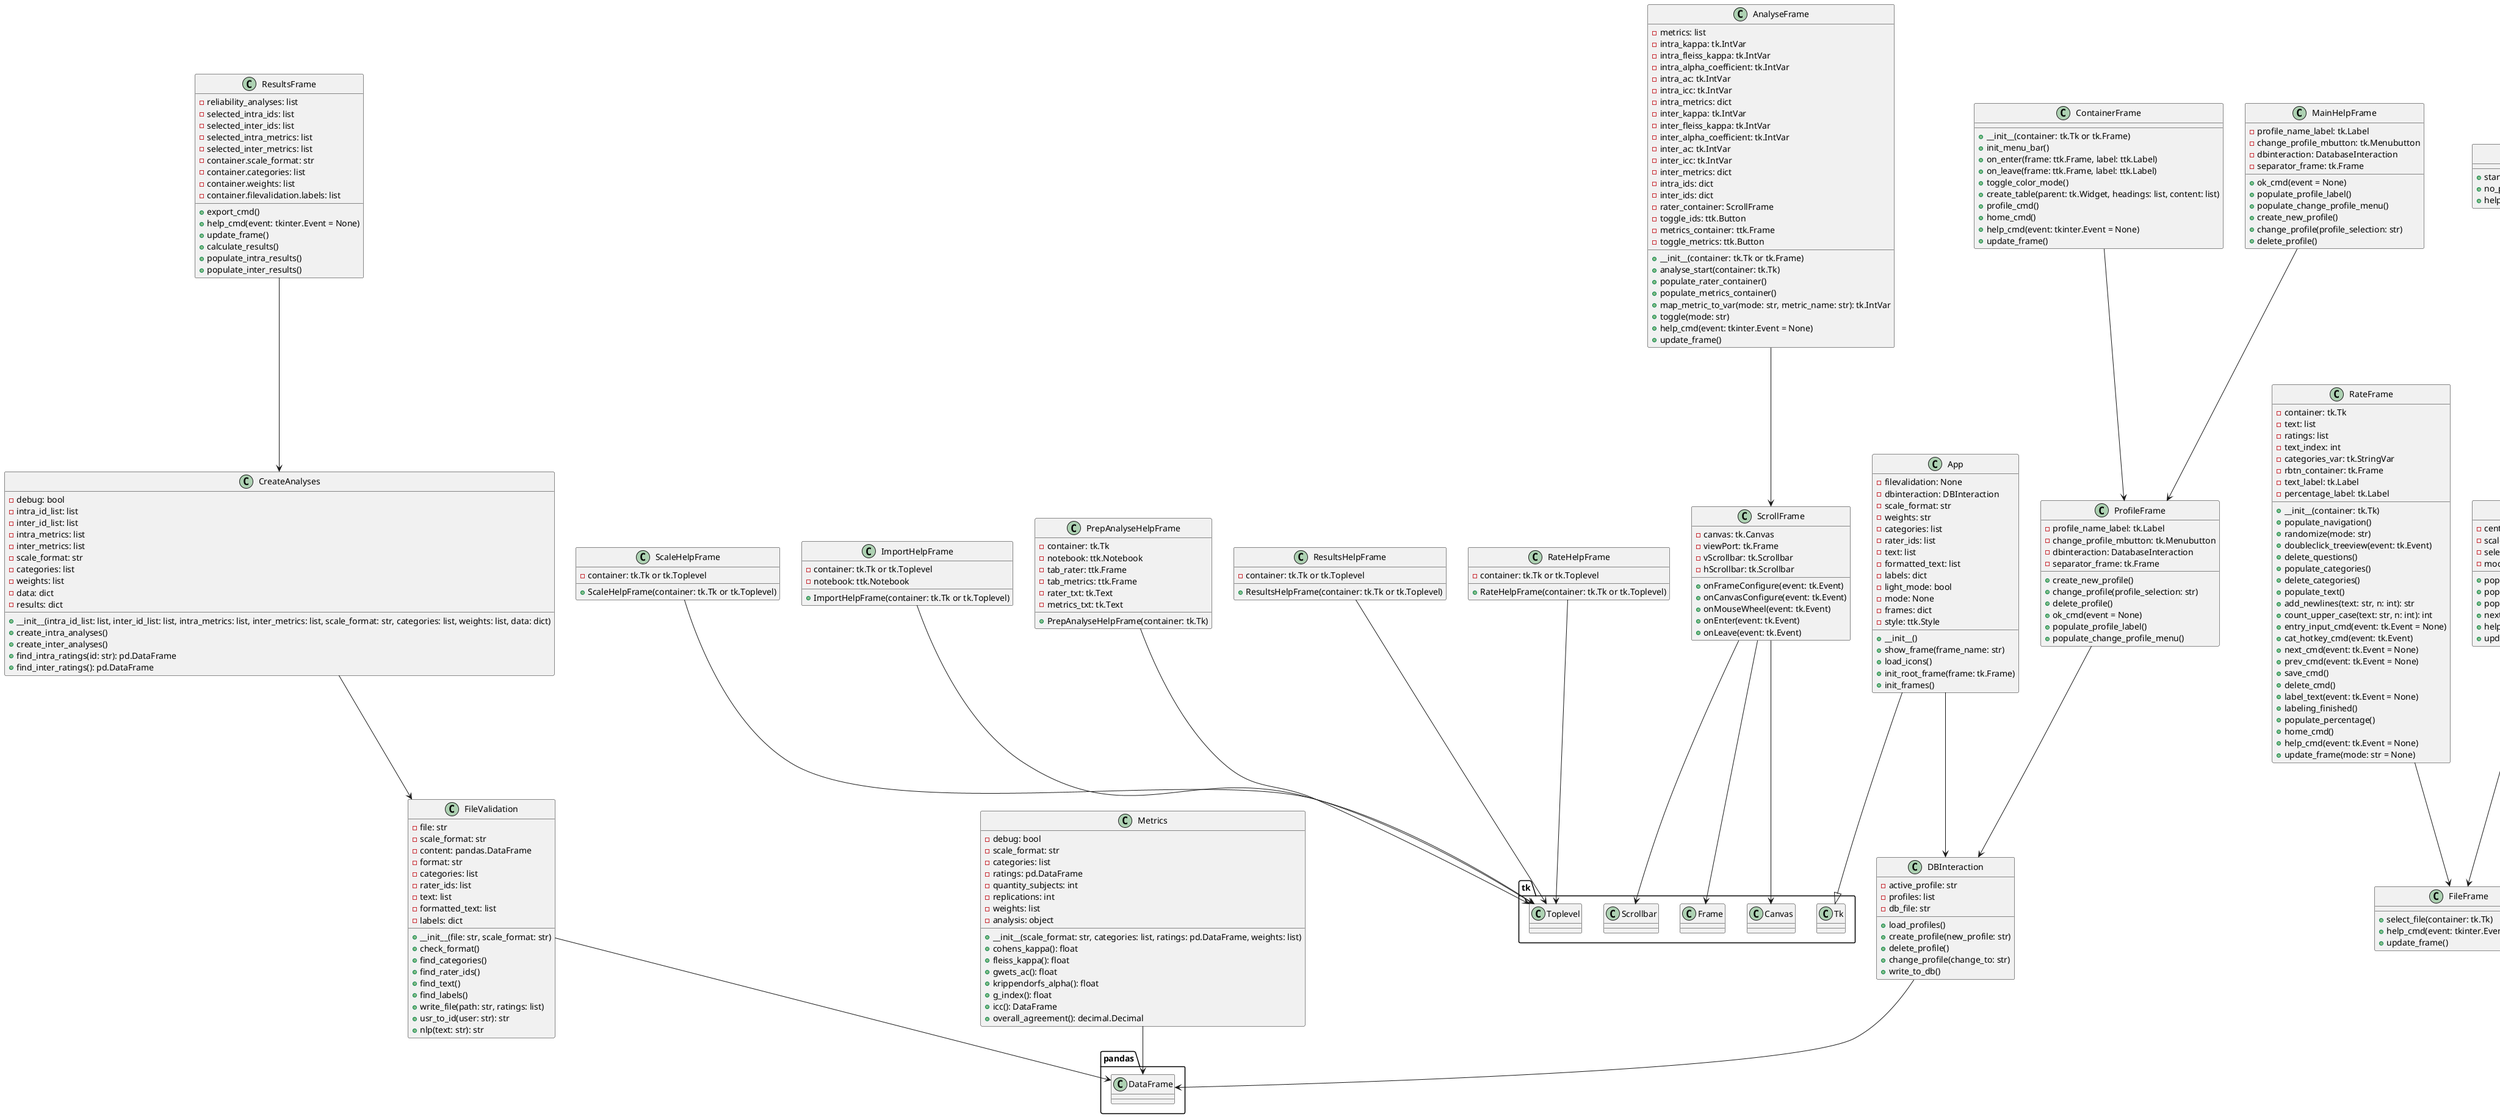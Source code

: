 
@startuml
' This UML class diagram represents the structure of a software project.
' It includes classes, their attributes, methods, and relationships.
' The diagram is generated directly from the provided information.

' Define classes with attributes and methods
class App {
    - filevalidation: None
    - dbinteraction: DBInteraction
    - scale_format: str
    - weights: str
    - categories: list
    - rater_ids: list
    - text: list
    - formatted_text: list
    - labels: dict
    - light_mode: bool
    - mode: None
    - frames: dict
    - style: ttk.Style
    + __init__()
    + show_frame(frame_name: str)
    + load_icons()
    + init_root_frame(frame: tk.Frame)
    + init_frames()
}

class CreateAnalyses {
    - debug: bool
    - intra_id_list: list
    - inter_id_list: list
    - intra_metrics: list
    - inter_metrics: list
    - scale_format: str
    - categories: list
    - weights: list
    - data: dict
    - results: dict
    + __init__(intra_id_list: list, inter_id_list: list, intra_metrics: list, inter_metrics: list, scale_format: str, categories: list, weights: list, data: dict)
    + create_intra_analyses()
    + create_inter_analyses()
    + find_intra_ratings(id: str): pd.DataFrame
    + find_inter_ratings(): pd.DataFrame
}

class FileValidation {
    - file: str
    - scale_format: str
    - content: pandas.DataFrame
    - format: str
    - categories: list
    - rater_ids: list
    - text: list
    - formatted_text: list
    - labels: dict
    + __init__(file: str, scale_format: str)
    + check_format()
    + find_categories()
    + find_rater_ids()
    + find_text()
    + find_labels()
    + write_file(path: str, ratings: list)
    + usr_to_id(user: str): str
    + nlp(text: str): str
}

class DBInteraction {
    - active_profile: str
    - profiles: list
    - db_file: str
    + load_profiles()
    + create_profile(new_profile: str)
    + delete_profile()
    + change_profile(change_to: str)
    + write_to_db()
}

class Metrics {
    - debug: bool
    - scale_format: str
    - categories: list
    - ratings: pd.DataFrame
    - quantity_subjects: int
    - replications: int
    - weights: list
    - analysis: object
    + __init__(scale_format: str, categories: list, ratings: pd.DataFrame, weights: list)
    + cohens_kappa(): float
    + fleiss_kappa(): float
    + gwets_ac(): float
    + krippendorfs_alpha(): float
    + g_index(): float
    + icc(): DataFrame
    + overall_agreement(): decimal.Decimal
}

class AnalyseFrame {
    - metrics: list
    - intra_kappa: tk.IntVar
    - intra_fleiss_kappa: tk.IntVar
    - intra_alpha_coefficient: tk.IntVar
    - intra_ac: tk.IntVar
    - intra_icc: tk.IntVar
    - intra_metrics: dict
    - inter_kappa: tk.IntVar
    - inter_fleiss_kappa: tk.IntVar
    - inter_alpha_coefficient: tk.IntVar
    - inter_ac: tk.IntVar
    - inter_icc: tk.IntVar
    - inter_metrics: dict
    - intra_ids: dict
    - inter_ids: dict
    - rater_container: ScrollFrame
    - toggle_ids: ttk.Button
    - metrics_container: ttk.Frame
    - toggle_metrics: ttk.Button
    + __init__(container: tk.Tk or tk.Frame)
    + analyse_start(container: tk.Tk)
    + populate_rater_container()
    + populate_metrics_container()
    + map_metric_to_var(mode: str, metric_name: str): tk.IntVar
    + toggle(mode: str)
    + help_cmd(event: tkinter.Event = None)
    + update_frame()
}

class ResultsFrame {
    - reliability_analyses: list
    - selected_intra_ids: list
    - selected_inter_ids: list
    - selected_intra_metrics: list
    - selected_inter_metrics: list
    - container.scale_format: str
    - container.categories: list
    - container.weights: list
    - container.filevalidation.labels: list
    + export_cmd()
    + help_cmd(event: tkinter.Event = None)
    + update_frame()
    + calculate_results()
    + populate_intra_results()
    + populate_inter_results()
}

class ContainerFrame {
    + __init__(container: tk.Tk or tk.Frame)
    + init_menu_bar()
    + on_enter(frame: ttk.Frame, label: ttk.Label)
    + on_leave(frame: ttk.Frame, label: ttk.Label)
    + toggle_color_mode()
    + create_table(parent: tk.Widget, headings: list, content: list)
    + profile_cmd()
    + home_cmd()
    + help_cmd(event: tkinter.Event = None)
    + update_frame()
}

class ScaleFrame {
    - center_container: tkinter.Frame
    - scale_types: list
    - selected_scale: str
    - mode: str
    + populate_frame(mode: str)
    + populate_weights()
    + populate_scaletype()
    + next_cmd()
    + help_cmd(event: tkinter.Event = None)
    + update_frame()
}

class FileFrame {
    + select_file(container: tk.Tk)
    + help_cmd(event: tkinter.Event = None)
    + update_frame()
}

class ProfileFrame {
    - profile_name_label: tk.Label
    - change_profile_mbutton: tk.Menubutton
    - dbinteraction: DatabaseInteraction
    - separator_frame: tk.Frame
    + create_new_profile()
    + change_profile(profile_selection: str)
    + delete_profile()
    + ok_cmd(event = None)
    + populate_profile_label()
    + populate_change_profile_menu()
}

class ScrollFrame {
    - canvas: tk.Canvas
    - viewPort: tk.Frame
    - vScrollbar: tk.Scrollbar
    - hScrollbar: tk.Scrollbar
    + onFrameConfigure(event: tk.Event)
    + onCanvasConfigure(event: tk.Event)
    + onMouseWheel(event: tk.Event)
    + onEnter(event: tk.Event)
    + onLeave(event: tk.Event)
}

class MainHelpFrame {
    - profile_name_label: tk.Label
    - change_profile_mbutton: tk.Menubutton
    - dbinteraction: DatabaseInteraction
    - separator_frame: tk.Frame
    + ok_cmd(event = None)
    + populate_profile_label()
    + populate_change_profile_menu()
    + create_new_profile()
    + change_profile(profile_selection: str)
    + delete_profile()
}

class ScaleHelpFrame {
    - container: tk.Tk or tk.Toplevel
    + ScaleHelpFrame(container: tk.Tk or tk.Toplevel)
}

class ImportHelpFrame {
    - container: tk.Tk or tk.Toplevel
    - notebook: ttk.Notebook
    + ImportHelpFrame(container: tk.Tk or tk.Toplevel)
}

class PrepAnalyseHelpFrame {
    - container: tk.Tk
    - notebook: ttk.Notebook
    - tab_rater: ttk.Frame
    - tab_metrics: ttk.Frame
    - rater_txt: tk.Text
    - metrics_txt: tk.Text
    + PrepAnalyseHelpFrame(container: tk.Tk)
}

class ResultsHelpFrame {
    - container: tk.Tk or tk.Toplevel
    + ResultsHelpFrame(container: tk.Tk or tk.Toplevel)
}

class RateHelpFrame {
    - container: tk.Tk or tk.Toplevel
    + RateHelpFrame(container: tk.Tk or tk.Toplevel)
}

class MainFrame {
    + start_mode(mode: str)
    + no_profile()
    + help_cmd(event: tkinter.Event = None)
}

class RateFrame {
    - container: tk.Tk
    - text: list
    - ratings: list
    - text_index: int
    - categories_var: tk.StringVar
    - rbtn_container: tk.Frame
    - text_label: tk.Label
    - percentage_label: tk.Label
    + __init__(container: tk.Tk)
    + populate_navigation()
    + randomize(mode: str)
    + doubleclick_treeview(event: tk.Event)
    + delete_questions()
    + populate_categories()
    + delete_categories()
    + populate_text()
    + add_newlines(text: str, n: int): str
    + count_upper_case(text: str, n: int): int
    + entry_input_cmd(event: tk.Event = None)
    + cat_hotkey_cmd(event: tk.Event)
    + next_cmd(event: tk.Event = None)
    + prev_cmd(event: tk.Event = None)
    + save_cmd()
    + delete_cmd()
    + label_text(event: tk.Event = None)
    + labeling_finished()
    + populate_percentage()
    + home_cmd()
    + help_cmd(event: tk.Event = None)
    + update_frame(mode: str = None)
}

' Define relationships
App --|> tk.Tk
App --> DBInteraction
CreateAnalyses --> FileValidation
FileValidation --> pandas.DataFrame
DBInteraction --> pandas.DataFrame
Metrics --> pandas.DataFrame
AnalyseFrame --> ScrollFrame
ResultsFrame --> CreateAnalyses
ContainerFrame --> ProfileFrame
ScaleFrame --> FileFrame
ProfileFrame --> DBInteraction
ScrollFrame --> tk.Canvas
ScrollFrame --> tk.Frame
ScrollFrame --> tk.Scrollbar
MainHelpFrame --> ProfileFrame
ScaleHelpFrame --> tk.Toplevel
ImportHelpFrame --> tk.Toplevel
PrepAnalyseHelpFrame --> tk.Toplevel
ResultsHelpFrame --> tk.Toplevel
RateHelpFrame --> tk.Toplevel
MainFrame --> ScaleFrame
RateFrame --> FileFrame

@enduml
```

' This PlantUML code should be rendered directly to generate the UML class diagram without any further preprocessing.
